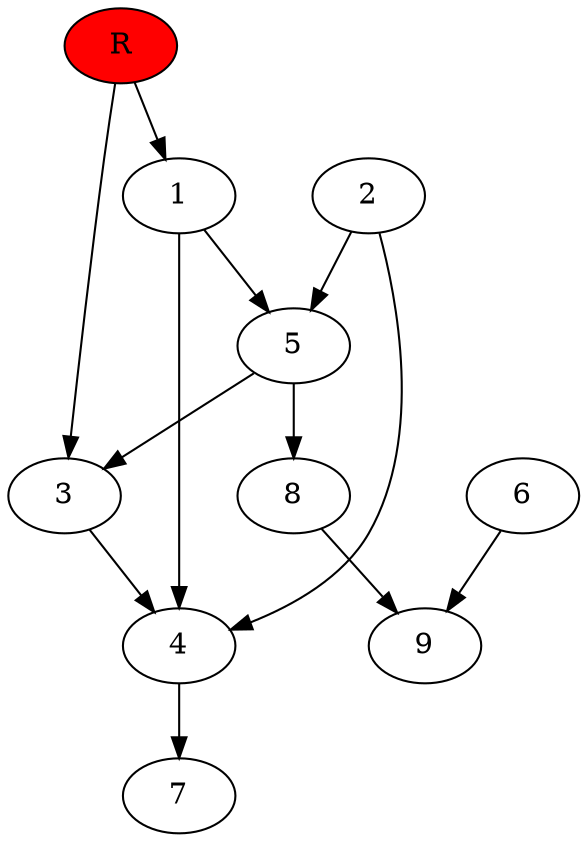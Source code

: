 digraph prb12261 {
	1
	2
	3
	4
	5
	6
	7
	8
	R [fillcolor="#ff0000" style=filled]
	1 -> 4
	1 -> 5
	2 -> 4
	2 -> 5
	3 -> 4
	4 -> 7
	5 -> 3
	5 -> 8
	6 -> 9
	8 -> 9
	R -> 1
	R -> 3
}
